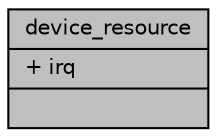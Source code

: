 digraph "device_resource"
{
 // LATEX_PDF_SIZE
  edge [fontname="Helvetica",fontsize="10",labelfontname="Helvetica",labelfontsize="10"];
  node [fontname="Helvetica",fontsize="10",shape=record];
  Node1 [label="{device_resource\n|+ irq\l|}",height=0.2,width=0.4,color="black", fillcolor="grey75", style="filled", fontcolor="black",tooltip=" "];
}
